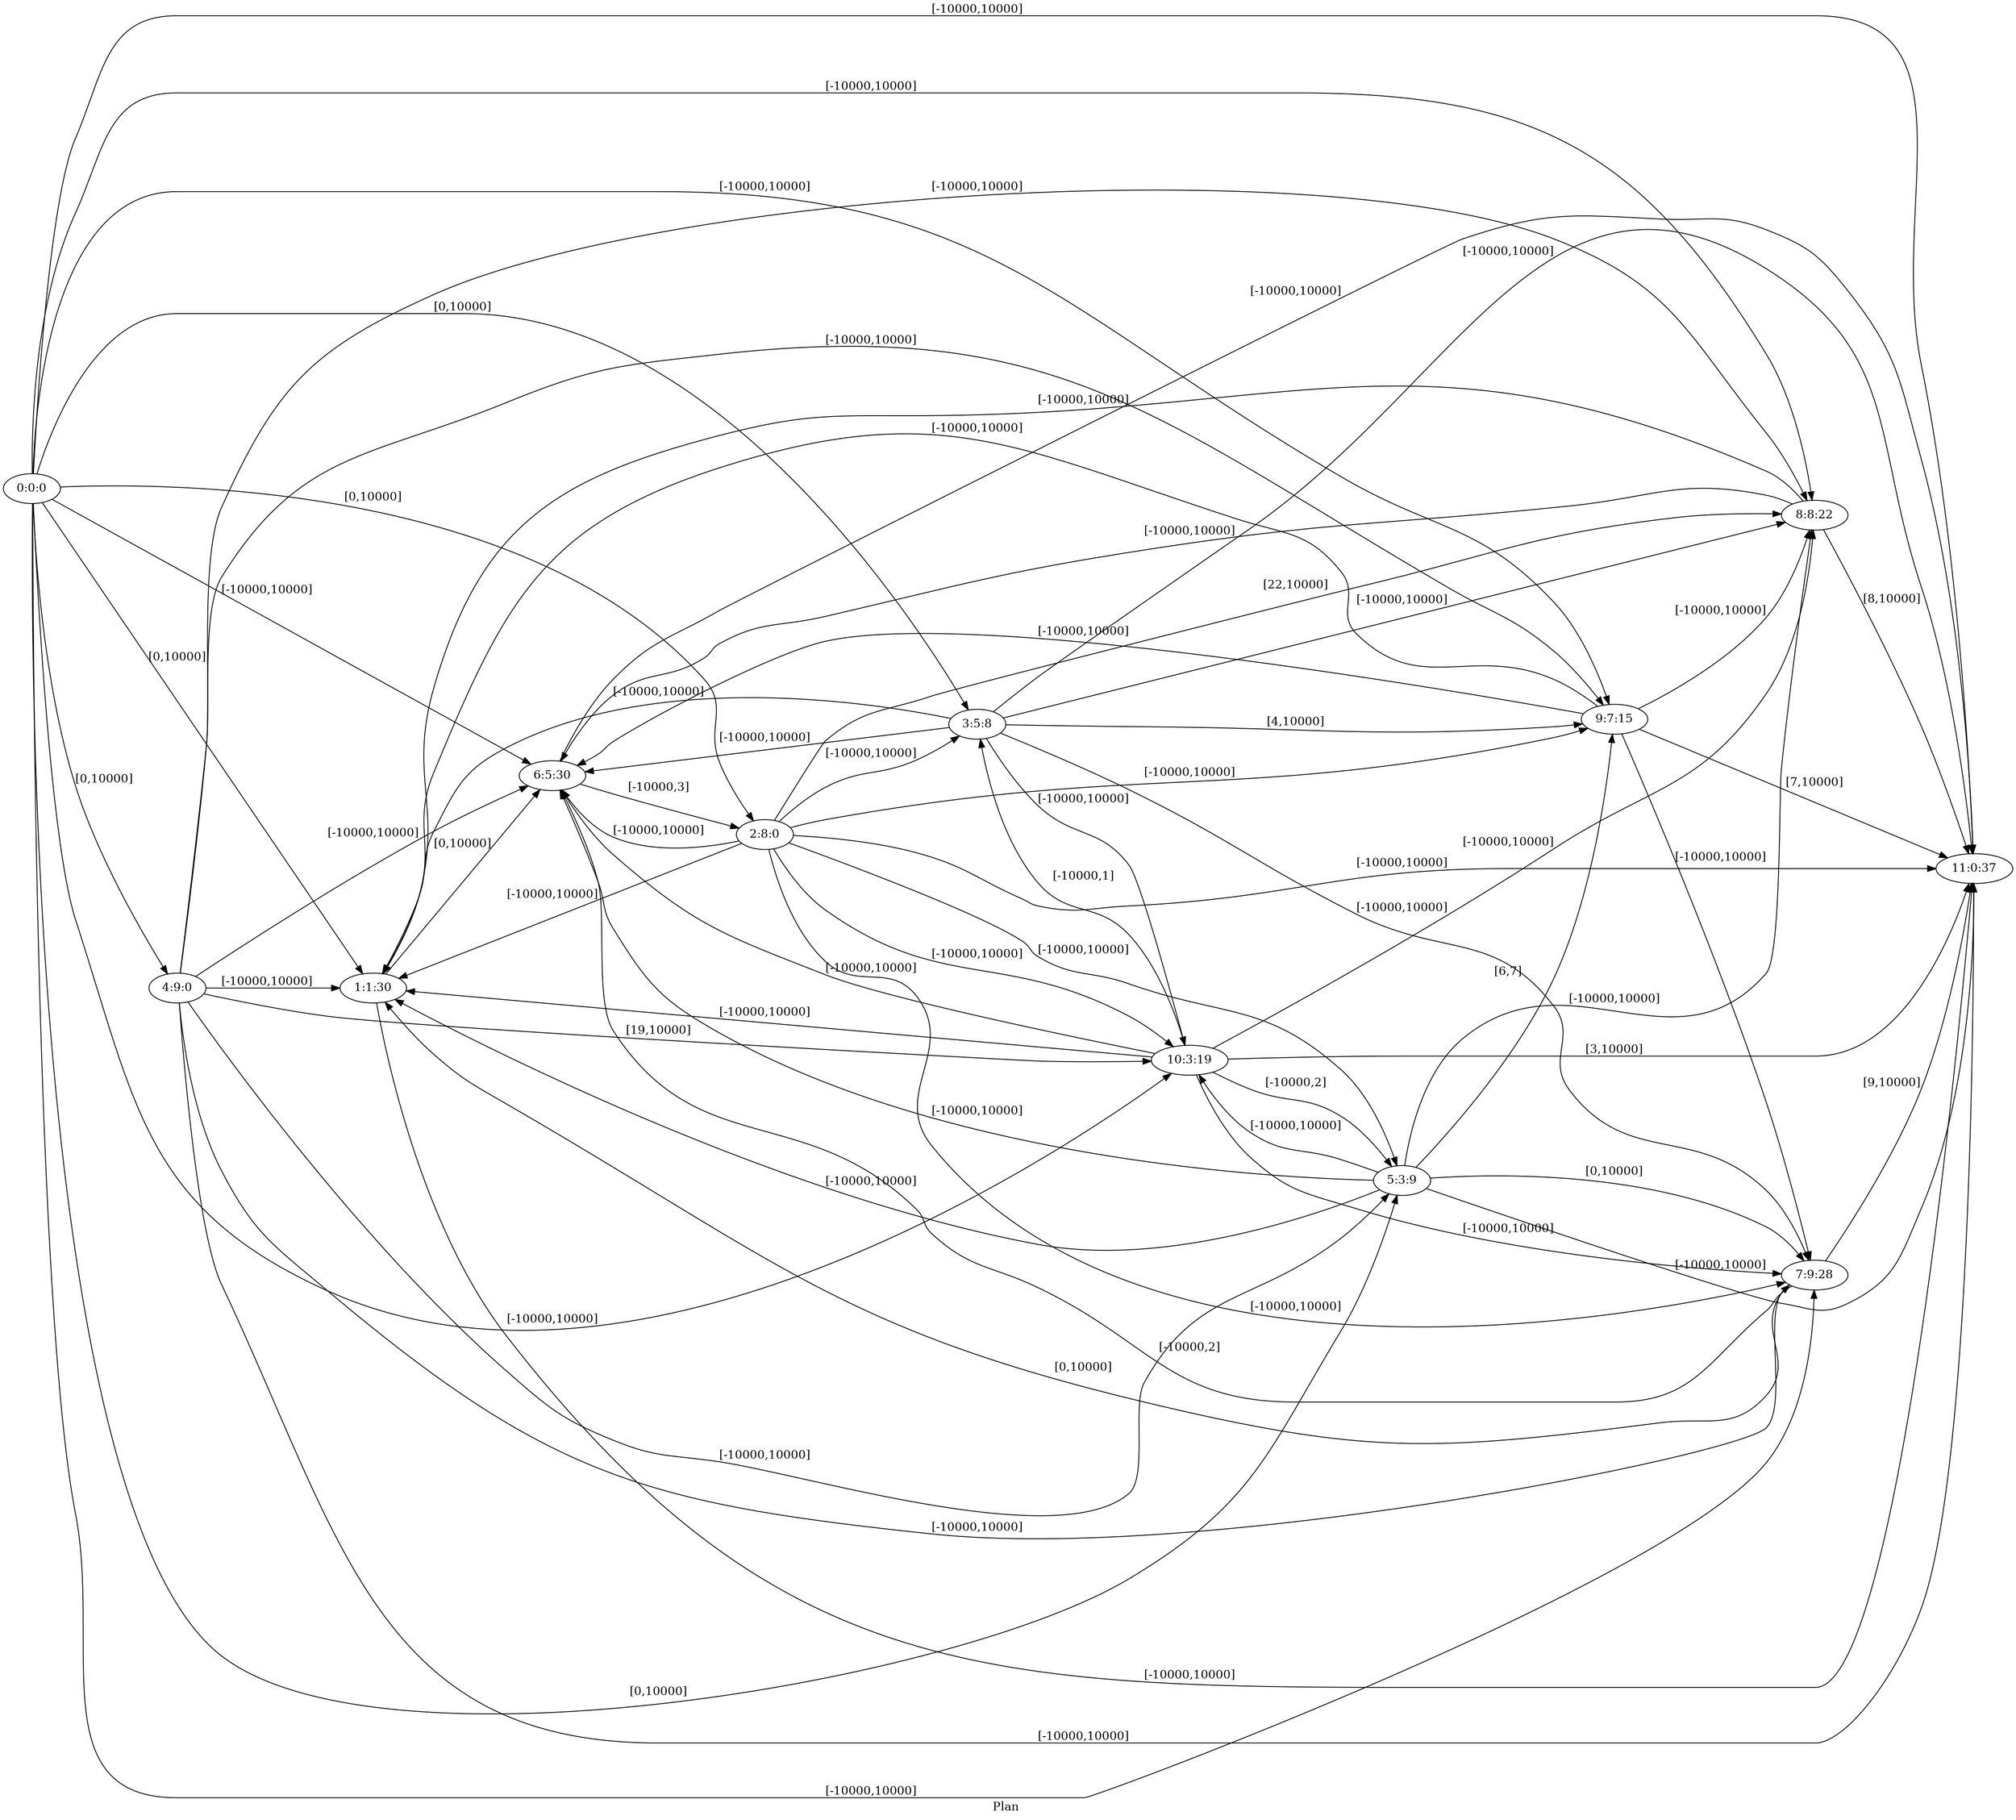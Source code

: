 digraph G {
 rankdir = LR;
 nodesep = .45; 
 size = 30;
label="Plan ";
 fldt = 0.713347;
"0:0:0"->"1:1:30"[ label = "[0,10000]"];
"0:0:0"->"2:8:0"[ label = "[0,10000]"];
"0:0:0"->"3:5:8"[ label = "[0,10000]"];
"0:0:0"->"4:9:0"[ label = "[0,10000]"];
"0:0:0"->"5:3:9"[ label = "[0,10000]"];
"0:0:0"->"6:5:30"[ label = "[-10000,10000]"];
"0:0:0"->"7:9:28"[ label = "[-10000,10000]"];
"0:0:0"->"8:8:22"[ label = "[-10000,10000]"];
"0:0:0"->"9:7:15"[ label = "[-10000,10000]"];
"0:0:0"->"10:3:19"[ label = "[-10000,10000]"];
"0:0:0"->"11:0:37"[ label = "[-10000,10000]"];
"1:1:30"->"6:5:30"[ label = "[0,10000]"];
"1:1:30"->"11:0:37"[ label = "[-10000,10000]"];
"2:8:0"->"1:1:30"[ label = "[-10000,10000]"];
"2:8:0"->"3:5:8"[ label = "[-10000,10000]"];
"2:8:0"->"5:3:9"[ label = "[-10000,10000]"];
"2:8:0"->"6:5:30"[ label = "[-10000,10000]"];
"2:8:0"->"7:9:28"[ label = "[-10000,10000]"];
"2:8:0"->"8:8:22"[ label = "[22,10000]"];
"2:8:0"->"9:7:15"[ label = "[-10000,10000]"];
"2:8:0"->"10:3:19"[ label = "[-10000,10000]"];
"2:8:0"->"11:0:37"[ label = "[-10000,10000]"];
"3:5:8"->"1:1:30"[ label = "[-10000,10000]"];
"3:5:8"->"6:5:30"[ label = "[-10000,10000]"];
"3:5:8"->"7:9:28"[ label = "[-10000,10000]"];
"3:5:8"->"8:8:22"[ label = "[-10000,10000]"];
"3:5:8"->"9:7:15"[ label = "[4,10000]"];
"3:5:8"->"10:3:19"[ label = "[-10000,10000]"];
"3:5:8"->"11:0:37"[ label = "[-10000,10000]"];
"4:9:0"->"1:1:30"[ label = "[-10000,10000]"];
"4:9:0"->"5:3:9"[ label = "[-10000,10000]"];
"4:9:0"->"6:5:30"[ label = "[-10000,10000]"];
"4:9:0"->"7:9:28"[ label = "[-10000,10000]"];
"4:9:0"->"8:8:22"[ label = "[-10000,10000]"];
"4:9:0"->"9:7:15"[ label = "[-10000,10000]"];
"4:9:0"->"10:3:19"[ label = "[19,10000]"];
"4:9:0"->"11:0:37"[ label = "[-10000,10000]"];
"5:3:9"->"1:1:30"[ label = "[-10000,10000]"];
"5:3:9"->"6:5:30"[ label = "[-10000,10000]"];
"5:3:9"->"7:9:28"[ label = "[0,10000]"];
"5:3:9"->"8:8:22"[ label = "[-10000,10000]"];
"5:3:9"->"9:7:15"[ label = "[6,7]"];
"5:3:9"->"10:3:19"[ label = "[-10000,10000]"];
"5:3:9"->"11:0:37"[ label = "[-10000,10000]"];
"6:5:30"->"2:8:0"[ label = "[-10000,3]"];
"6:5:30"->"11:0:37"[ label = "[-10000,10000]"];
"7:9:28"->"1:1:30"[ label = "[0,10000]"];
"7:9:28"->"6:5:30"[ label = "[-10000,2]"];
"7:9:28"->"11:0:37"[ label = "[9,10000]"];
"8:8:22"->"1:1:30"[ label = "[-10000,10000]"];
"8:8:22"->"6:5:30"[ label = "[-10000,10000]"];
"8:8:22"->"11:0:37"[ label = "[8,10000]"];
"9:7:15"->"1:1:30"[ label = "[-10000,10000]"];
"9:7:15"->"6:5:30"[ label = "[-10000,10000]"];
"9:7:15"->"7:9:28"[ label = "[-10000,10000]"];
"9:7:15"->"8:8:22"[ label = "[-10000,10000]"];
"9:7:15"->"11:0:37"[ label = "[7,10000]"];
"10:3:19"->"1:1:30"[ label = "[-10000,10000]"];
"10:3:19"->"3:5:8"[ label = "[-10000,1]"];
"10:3:19"->"5:3:9"[ label = "[-10000,2]"];
"10:3:19"->"6:5:30"[ label = "[-10000,10000]"];
"10:3:19"->"7:9:28"[ label = "[-10000,10000]"];
"10:3:19"->"8:8:22"[ label = "[-10000,10000]"];
"10:3:19"->"11:0:37"[ label = "[3,10000]"];
}
